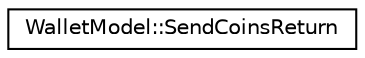digraph "Graphical Class Hierarchy"
{
 // LATEX_PDF_SIZE
  edge [fontname="Helvetica",fontsize="10",labelfontname="Helvetica",labelfontsize="10"];
  node [fontname="Helvetica",fontsize="10",shape=record];
  rankdir="LR";
  Node0 [label="WalletModel::SendCoinsReturn",height=0.2,width=0.4,color="black", fillcolor="white", style="filled",URL="$struct_wallet_model_1_1_send_coins_return.html",tooltip=" "];
}
